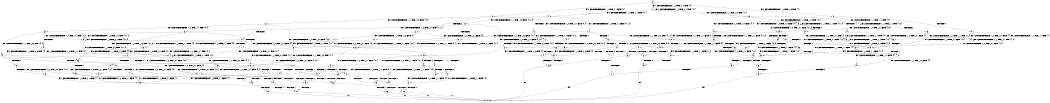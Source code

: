 digraph BCG {
size = "7, 10.5";
center = TRUE;
node [shape = circle];
0 [peripheries = 2];
0 -> 1 [label = "EX !1 !ATOMIC_EXCH_BRANCH (1, +0, TRUE, +0, 1, TRUE) !{0}"];
0 -> 2 [label = "EX !2 !ATOMIC_EXCH_BRANCH (1, +1, TRUE, +1, 1, FALSE) !{0}"];
0 -> 3 [label = "EX !0 !ATOMIC_EXCH_BRANCH (1, +1, TRUE, +0, 3, TRUE) !{0}"];
1 -> 4 [label = "EX !2 !ATOMIC_EXCH_BRANCH (1, +1, TRUE, +1, 1, FALSE) !{0, 1}"];
1 -> 5 [label = "EX !0 !ATOMIC_EXCH_BRANCH (1, +1, TRUE, +0, 3, TRUE) !{0, 1}"];
1 -> 1 [label = "EX !1 !ATOMIC_EXCH_BRANCH (1, +0, TRUE, +0, 1, TRUE) !{0, 1}"];
2 -> 6 [label = "TERMINATE !2"];
2 -> 7 [label = "EX !1 !ATOMIC_EXCH_BRANCH (1, +0, TRUE, +0, 1, FALSE) !{0, 2}"];
2 -> 8 [label = "EX !0 !ATOMIC_EXCH_BRANCH (1, +1, TRUE, +0, 3, FALSE) !{0, 2}"];
3 -> 9 [label = "TERMINATE !0"];
3 -> 10 [label = "EX !1 !ATOMIC_EXCH_BRANCH (1, +0, TRUE, +0, 1, FALSE) !{0}"];
3 -> 11 [label = "EX !2 !ATOMIC_EXCH_BRANCH (1, +1, TRUE, +1, 1, TRUE) !{0}"];
4 -> 12 [label = "TERMINATE !2"];
4 -> 13 [label = "EX !0 !ATOMIC_EXCH_BRANCH (1, +1, TRUE, +0, 3, FALSE) !{0, 1, 2}"];
4 -> 7 [label = "EX !1 !ATOMIC_EXCH_BRANCH (1, +0, TRUE, +0, 1, FALSE) !{0, 1, 2}"];
5 -> 14 [label = "TERMINATE !0"];
5 -> 15 [label = "EX !2 !ATOMIC_EXCH_BRANCH (1, +1, TRUE, +1, 1, TRUE) !{0, 1}"];
5 -> 10 [label = "EX !1 !ATOMIC_EXCH_BRANCH (1, +0, TRUE, +0, 1, FALSE) !{0, 1}"];
6 -> 16 [label = "EX !1 !ATOMIC_EXCH_BRANCH (1, +0, TRUE, +0, 1, FALSE) !{0}"];
6 -> 17 [label = "EX !0 !ATOMIC_EXCH_BRANCH (1, +1, TRUE, +0, 3, FALSE) !{0}"];
7 -> 18 [label = "TERMINATE !1"];
7 -> 19 [label = "TERMINATE !2"];
7 -> 20 [label = "EX !0 !ATOMIC_EXCH_BRANCH (1, +1, TRUE, +0, 3, TRUE) !{0, 1, 2}"];
8 -> 21 [label = "TERMINATE !2"];
8 -> 22 [label = "EX !1 !ATOMIC_EXCH_BRANCH (1, +0, TRUE, +0, 1, FALSE) !{0, 2}"];
8 -> 23 [label = "EX !0 !ATOMIC_EXCH_BRANCH (1, +0, TRUE, +1, 1, TRUE) !{0, 2}"];
9 -> 24 [label = "EX !2 !ATOMIC_EXCH_BRANCH (1, +1, TRUE, +1, 1, TRUE) !{1}"];
9 -> 25 [label = "EX !1 !ATOMIC_EXCH_BRANCH (1, +0, TRUE, +0, 1, FALSE) !{1}"];
10 -> 26 [label = "TERMINATE !1"];
10 -> 27 [label = "TERMINATE !0"];
10 -> 20 [label = "EX !2 !ATOMIC_EXCH_BRANCH (1, +1, TRUE, +1, 1, FALSE) !{0, 1}"];
11 -> 28 [label = "TERMINATE !0"];
11 -> 29 [label = "EX !1 !ATOMIC_EXCH_BRANCH (1, +0, TRUE, +0, 1, FALSE) !{0, 2}"];
11 -> 11 [label = "EX !2 !ATOMIC_EXCH_BRANCH (1, +1, TRUE, +1, 1, TRUE) !{0, 2}"];
12 -> 30 [label = "EX !0 !ATOMIC_EXCH_BRANCH (1, +1, TRUE, +0, 3, FALSE) !{0, 1}"];
12 -> 16 [label = "EX !1 !ATOMIC_EXCH_BRANCH (1, +0, TRUE, +0, 1, FALSE) !{0, 1}"];
13 -> 31 [label = "TERMINATE !2"];
13 -> 22 [label = "EX !1 !ATOMIC_EXCH_BRANCH (1, +0, TRUE, +0, 1, FALSE) !{0, 1, 2}"];
13 -> 32 [label = "EX !0 !ATOMIC_EXCH_BRANCH (1, +0, TRUE, +1, 1, TRUE) !{0, 1, 2}"];
14 -> 33 [label = "EX !2 !ATOMIC_EXCH_BRANCH (1, +1, TRUE, +1, 1, TRUE) !{1}"];
14 -> 25 [label = "EX !1 !ATOMIC_EXCH_BRANCH (1, +0, TRUE, +0, 1, FALSE) !{1}"];
15 -> 34 [label = "TERMINATE !0"];
15 -> 15 [label = "EX !2 !ATOMIC_EXCH_BRANCH (1, +1, TRUE, +1, 1, TRUE) !{0, 1, 2}"];
15 -> 29 [label = "EX !1 !ATOMIC_EXCH_BRANCH (1, +0, TRUE, +0, 1, FALSE) !{0, 1, 2}"];
16 -> 35 [label = "TERMINATE !1"];
16 -> 36 [label = "EX !0 !ATOMIC_EXCH_BRANCH (1, +1, TRUE, +0, 3, TRUE) !{0, 1}"];
17 -> 37 [label = "EX !1 !ATOMIC_EXCH_BRANCH (1, +0, TRUE, +0, 1, FALSE) !{0}"];
17 -> 38 [label = "EX !0 !ATOMIC_EXCH_BRANCH (1, +0, TRUE, +1, 1, TRUE) !{0}"];
18 -> 39 [label = "TERMINATE !2"];
18 -> 40 [label = "EX !0 !ATOMIC_EXCH_BRANCH (1, +1, TRUE, +0, 3, TRUE) !{0, 2}"];
19 -> 35 [label = "TERMINATE !1"];
19 -> 36 [label = "EX !0 !ATOMIC_EXCH_BRANCH (1, +1, TRUE, +0, 3, TRUE) !{0, 1}"];
20 -> 41 [label = "TERMINATE !1"];
20 -> 42 [label = "TERMINATE !2"];
20 -> 43 [label = "TERMINATE !0"];
21 -> 37 [label = "EX !1 !ATOMIC_EXCH_BRANCH (1, +0, TRUE, +0, 1, FALSE) !{0}"];
21 -> 38 [label = "EX !0 !ATOMIC_EXCH_BRANCH (1, +0, TRUE, +1, 1, TRUE) !{0}"];
22 -> 44 [label = "TERMINATE !1"];
22 -> 45 [label = "TERMINATE !2"];
22 -> 46 [label = "EX !0 !ATOMIC_EXCH_BRANCH (1, +0, TRUE, +1, 1, FALSE) !{0, 1, 2}"];
23 -> 47 [label = "TERMINATE !2"];
23 -> 48 [label = "EX !1 !ATOMIC_EXCH_BRANCH (1, +0, TRUE, +0, 1, TRUE) !{0, 2}"];
23 -> 49 [label = "EX !0 !ATOMIC_EXCH_BRANCH (1, +1, TRUE, +0, 3, TRUE) !{0, 2}"];
24 -> 50 [label = "EX !1 !ATOMIC_EXCH_BRANCH (1, +0, TRUE, +0, 1, FALSE) !{1, 2}"];
24 -> 24 [label = "EX !2 !ATOMIC_EXCH_BRANCH (1, +1, TRUE, +1, 1, TRUE) !{1, 2}"];
25 -> 51 [label = "TERMINATE !1"];
25 -> 52 [label = "EX !2 !ATOMIC_EXCH_BRANCH (1, +1, TRUE, +1, 1, FALSE) !{1}"];
26 -> 53 [label = "TERMINATE !0"];
26 -> 40 [label = "EX !2 !ATOMIC_EXCH_BRANCH (1, +1, TRUE, +1, 1, FALSE) !{0}"];
27 -> 51 [label = "TERMINATE !1"];
27 -> 52 [label = "EX !2 !ATOMIC_EXCH_BRANCH (1, +1, TRUE, +1, 1, FALSE) !{1}"];
28 -> 50 [label = "EX !1 !ATOMIC_EXCH_BRANCH (1, +0, TRUE, +0, 1, FALSE) !{1, 2}"];
28 -> 24 [label = "EX !2 !ATOMIC_EXCH_BRANCH (1, +1, TRUE, +1, 1, TRUE) !{1, 2}"];
29 -> 54 [label = "TERMINATE !1"];
29 -> 55 [label = "TERMINATE !0"];
29 -> 20 [label = "EX !2 !ATOMIC_EXCH_BRANCH (1, +1, TRUE, +1, 1, FALSE) !{0, 1, 2}"];
30 -> 37 [label = "EX !1 !ATOMIC_EXCH_BRANCH (1, +0, TRUE, +0, 1, FALSE) !{0, 1}"];
30 -> 56 [label = "EX !0 !ATOMIC_EXCH_BRANCH (1, +0, TRUE, +1, 1, TRUE) !{0, 1}"];
31 -> 37 [label = "EX !1 !ATOMIC_EXCH_BRANCH (1, +0, TRUE, +0, 1, FALSE) !{0, 1}"];
31 -> 56 [label = "EX !0 !ATOMIC_EXCH_BRANCH (1, +0, TRUE, +1, 1, TRUE) !{0, 1}"];
32 -> 57 [label = "TERMINATE !2"];
32 -> 48 [label = "EX !1 !ATOMIC_EXCH_BRANCH (1, +0, TRUE, +0, 1, TRUE) !{0, 1, 2}"];
32 -> 58 [label = "EX !0 !ATOMIC_EXCH_BRANCH (1, +1, TRUE, +0, 3, TRUE) !{0, 1, 2}"];
33 -> 33 [label = "EX !2 !ATOMIC_EXCH_BRANCH (1, +1, TRUE, +1, 1, TRUE) !{1, 2}"];
33 -> 50 [label = "EX !1 !ATOMIC_EXCH_BRANCH (1, +0, TRUE, +0, 1, FALSE) !{1, 2}"];
34 -> 33 [label = "EX !2 !ATOMIC_EXCH_BRANCH (1, +1, TRUE, +1, 1, TRUE) !{1, 2}"];
34 -> 50 [label = "EX !1 !ATOMIC_EXCH_BRANCH (1, +0, TRUE, +0, 1, FALSE) !{1, 2}"];
35 -> 59 [label = "EX !0 !ATOMIC_EXCH_BRANCH (1, +1, TRUE, +0, 3, TRUE) !{0}"];
36 -> 60 [label = "TERMINATE !1"];
36 -> 61 [label = "TERMINATE !0"];
37 -> 62 [label = "TERMINATE !1"];
37 -> 63 [label = "EX !0 !ATOMIC_EXCH_BRANCH (1, +0, TRUE, +1, 1, FALSE) !{0, 1}"];
38 -> 64 [label = "EX !1 !ATOMIC_EXCH_BRANCH (1, +0, TRUE, +0, 1, TRUE) !{0}"];
38 -> 65 [label = "EX !0 !ATOMIC_EXCH_BRANCH (1, +1, TRUE, +0, 3, TRUE) !{0}"];
39 -> 59 [label = "EX !0 !ATOMIC_EXCH_BRANCH (1, +1, TRUE, +0, 3, TRUE) !{0}"];
40 -> 66 [label = "TERMINATE !2"];
40 -> 67 [label = "TERMINATE !0"];
41 -> 66 [label = "TERMINATE !2"];
41 -> 67 [label = "TERMINATE !0"];
42 -> 60 [label = "TERMINATE !1"];
42 -> 61 [label = "TERMINATE !0"];
43 -> 68 [label = "TERMINATE !1"];
43 -> 69 [label = "TERMINATE !2"];
44 -> 70 [label = "TERMINATE !2"];
44 -> 71 [label = "EX !0 !ATOMIC_EXCH_BRANCH (1, +0, TRUE, +1, 1, FALSE) !{0, 2}"];
45 -> 62 [label = "TERMINATE !1"];
45 -> 63 [label = "EX !0 !ATOMIC_EXCH_BRANCH (1, +0, TRUE, +1, 1, FALSE) !{0, 1}"];
46 -> 72 [label = "TERMINATE !1"];
46 -> 73 [label = "TERMINATE !2"];
46 -> 74 [label = "TERMINATE !0"];
47 -> 64 [label = "EX !1 !ATOMIC_EXCH_BRANCH (1, +0, TRUE, +0, 1, TRUE) !{0}"];
47 -> 65 [label = "EX !0 !ATOMIC_EXCH_BRANCH (1, +1, TRUE, +0, 3, TRUE) !{0}"];
48 -> 57 [label = "TERMINATE !2"];
48 -> 48 [label = "EX !1 !ATOMIC_EXCH_BRANCH (1, +0, TRUE, +0, 1, TRUE) !{0, 1, 2}"];
48 -> 58 [label = "EX !0 !ATOMIC_EXCH_BRANCH (1, +1, TRUE, +0, 3, TRUE) !{0, 1, 2}"];
49 -> 75 [label = "TERMINATE !2"];
49 -> 76 [label = "TERMINATE !0"];
49 -> 77 [label = "EX !1 !ATOMIC_EXCH_BRANCH (1, +0, TRUE, +0, 1, FALSE) !{0, 2}"];
50 -> 78 [label = "TERMINATE !1"];
50 -> 52 [label = "EX !2 !ATOMIC_EXCH_BRANCH (1, +1, TRUE, +1, 1, FALSE) !{1, 2}"];
51 -> 79 [label = "EX !2 !ATOMIC_EXCH_BRANCH (1, +1, TRUE, +1, 1, FALSE) !{2}"];
52 -> 68 [label = "TERMINATE !1"];
52 -> 69 [label = "TERMINATE !2"];
53 -> 80 [label = "EX !2 !ATOMIC_EXCH_BRANCH (1, +1, TRUE, +1, 1, FALSE) !{1, 2}"];
54 -> 81 [label = "TERMINATE !0"];
54 -> 40 [label = "EX !2 !ATOMIC_EXCH_BRANCH (1, +1, TRUE, +1, 1, FALSE) !{0, 2}"];
55 -> 78 [label = "TERMINATE !1"];
55 -> 52 [label = "EX !2 !ATOMIC_EXCH_BRANCH (1, +1, TRUE, +1, 1, FALSE) !{1, 2}"];
56 -> 64 [label = "EX !1 !ATOMIC_EXCH_BRANCH (1, +0, TRUE, +0, 1, TRUE) !{0, 1}"];
56 -> 82 [label = "EX !0 !ATOMIC_EXCH_BRANCH (1, +1, TRUE, +0, 3, TRUE) !{0, 1}"];
57 -> 64 [label = "EX !1 !ATOMIC_EXCH_BRANCH (1, +0, TRUE, +0, 1, TRUE) !{0, 1}"];
57 -> 82 [label = "EX !0 !ATOMIC_EXCH_BRANCH (1, +1, TRUE, +0, 3, TRUE) !{0, 1}"];
58 -> 83 [label = "TERMINATE !2"];
58 -> 84 [label = "TERMINATE !0"];
58 -> 77 [label = "EX !1 !ATOMIC_EXCH_BRANCH (1, +0, TRUE, +0, 1, FALSE) !{0, 1, 2}"];
59 -> 85 [label = "TERMINATE !0"];
60 -> 85 [label = "TERMINATE !0"];
61 -> 86 [label = "TERMINATE !1"];
62 -> 87 [label = "EX !0 !ATOMIC_EXCH_BRANCH (1, +0, TRUE, +1, 1, FALSE) !{0}"];
63 -> 88 [label = "TERMINATE !1"];
63 -> 89 [label = "TERMINATE !0"];
64 -> 64 [label = "EX !1 !ATOMIC_EXCH_BRANCH (1, +0, TRUE, +0, 1, TRUE) !{0, 1}"];
64 -> 82 [label = "EX !0 !ATOMIC_EXCH_BRANCH (1, +1, TRUE, +0, 3, TRUE) !{0, 1}"];
65 -> 90 [label = "TERMINATE !0"];
65 -> 91 [label = "EX !1 !ATOMIC_EXCH_BRANCH (1, +0, TRUE, +0, 1, FALSE) !{0}"];
66 -> 85 [label = "TERMINATE !0"];
67 -> 92 [label = "TERMINATE !2"];
68 -> 93 [label = "TERMINATE !2"];
69 -> 86 [label = "TERMINATE !1"];
70 -> 87 [label = "EX !0 !ATOMIC_EXCH_BRANCH (1, +0, TRUE, +1, 1, FALSE) !{0}"];
71 -> 94 [label = "TERMINATE !2"];
71 -> 95 [label = "TERMINATE !0"];
72 -> 94 [label = "TERMINATE !2"];
72 -> 95 [label = "TERMINATE !0"];
73 -> 88 [label = "TERMINATE !1"];
73 -> 89 [label = "TERMINATE !0"];
74 -> 96 [label = "TERMINATE !1"];
74 -> 97 [label = "TERMINATE !2"];
75 -> 90 [label = "TERMINATE !0"];
75 -> 91 [label = "EX !1 !ATOMIC_EXCH_BRANCH (1, +0, TRUE, +0, 1, FALSE) !{0}"];
76 -> 98 [label = "TERMINATE !2"];
76 -> 99 [label = "EX !1 !ATOMIC_EXCH_BRANCH (1, +0, TRUE, +0, 1, FALSE) !{1, 2}"];
77 -> 72 [label = "TERMINATE !1"];
77 -> 73 [label = "TERMINATE !2"];
77 -> 74 [label = "TERMINATE !0"];
78 -> 79 [label = "EX !2 !ATOMIC_EXCH_BRANCH (1, +1, TRUE, +1, 1, FALSE) !{2}"];
79 -> 93 [label = "TERMINATE !2"];
80 -> 92 [label = "TERMINATE !2"];
81 -> 80 [label = "EX !2 !ATOMIC_EXCH_BRANCH (1, +1, TRUE, +1, 1, FALSE) !{1, 2}"];
82 -> 100 [label = "TERMINATE !0"];
82 -> 91 [label = "EX !1 !ATOMIC_EXCH_BRANCH (1, +0, TRUE, +0, 1, FALSE) !{0, 1}"];
83 -> 100 [label = "TERMINATE !0"];
83 -> 91 [label = "EX !1 !ATOMIC_EXCH_BRANCH (1, +0, TRUE, +0, 1, FALSE) !{0, 1}"];
84 -> 101 [label = "TERMINATE !2"];
84 -> 99 [label = "EX !1 !ATOMIC_EXCH_BRANCH (1, +0, TRUE, +0, 1, FALSE) !{1, 2}"];
85 -> 102 [label = "exit"];
86 -> 102 [label = "exit"];
87 -> 103 [label = "TERMINATE !0"];
88 -> 103 [label = "TERMINATE !0"];
89 -> 104 [label = "TERMINATE !1"];
90 -> 105 [label = "EX !1 !ATOMIC_EXCH_BRANCH (1, +0, TRUE, +0, 1, FALSE) !{1}"];
91 -> 88 [label = "TERMINATE !1"];
91 -> 89 [label = "TERMINATE !0"];
92 -> 102 [label = "exit"];
93 -> 102 [label = "exit"];
94 -> 103 [label = "TERMINATE !0"];
95 -> 106 [label = "TERMINATE !2"];
96 -> 107 [label = "TERMINATE !2"];
97 -> 104 [label = "TERMINATE !1"];
98 -> 105 [label = "EX !1 !ATOMIC_EXCH_BRANCH (1, +0, TRUE, +0, 1, FALSE) !{1}"];
99 -> 96 [label = "TERMINATE !1"];
99 -> 97 [label = "TERMINATE !2"];
100 -> 105 [label = "EX !1 !ATOMIC_EXCH_BRANCH (1, +0, TRUE, +0, 1, FALSE) !{1}"];
101 -> 105 [label = "EX !1 !ATOMIC_EXCH_BRANCH (1, +0, TRUE, +0, 1, FALSE) !{1}"];
103 -> 102 [label = "exit"];
104 -> 102 [label = "exit"];
105 -> 104 [label = "TERMINATE !1"];
106 -> 102 [label = "exit"];
107 -> 102 [label = "exit"];
}
